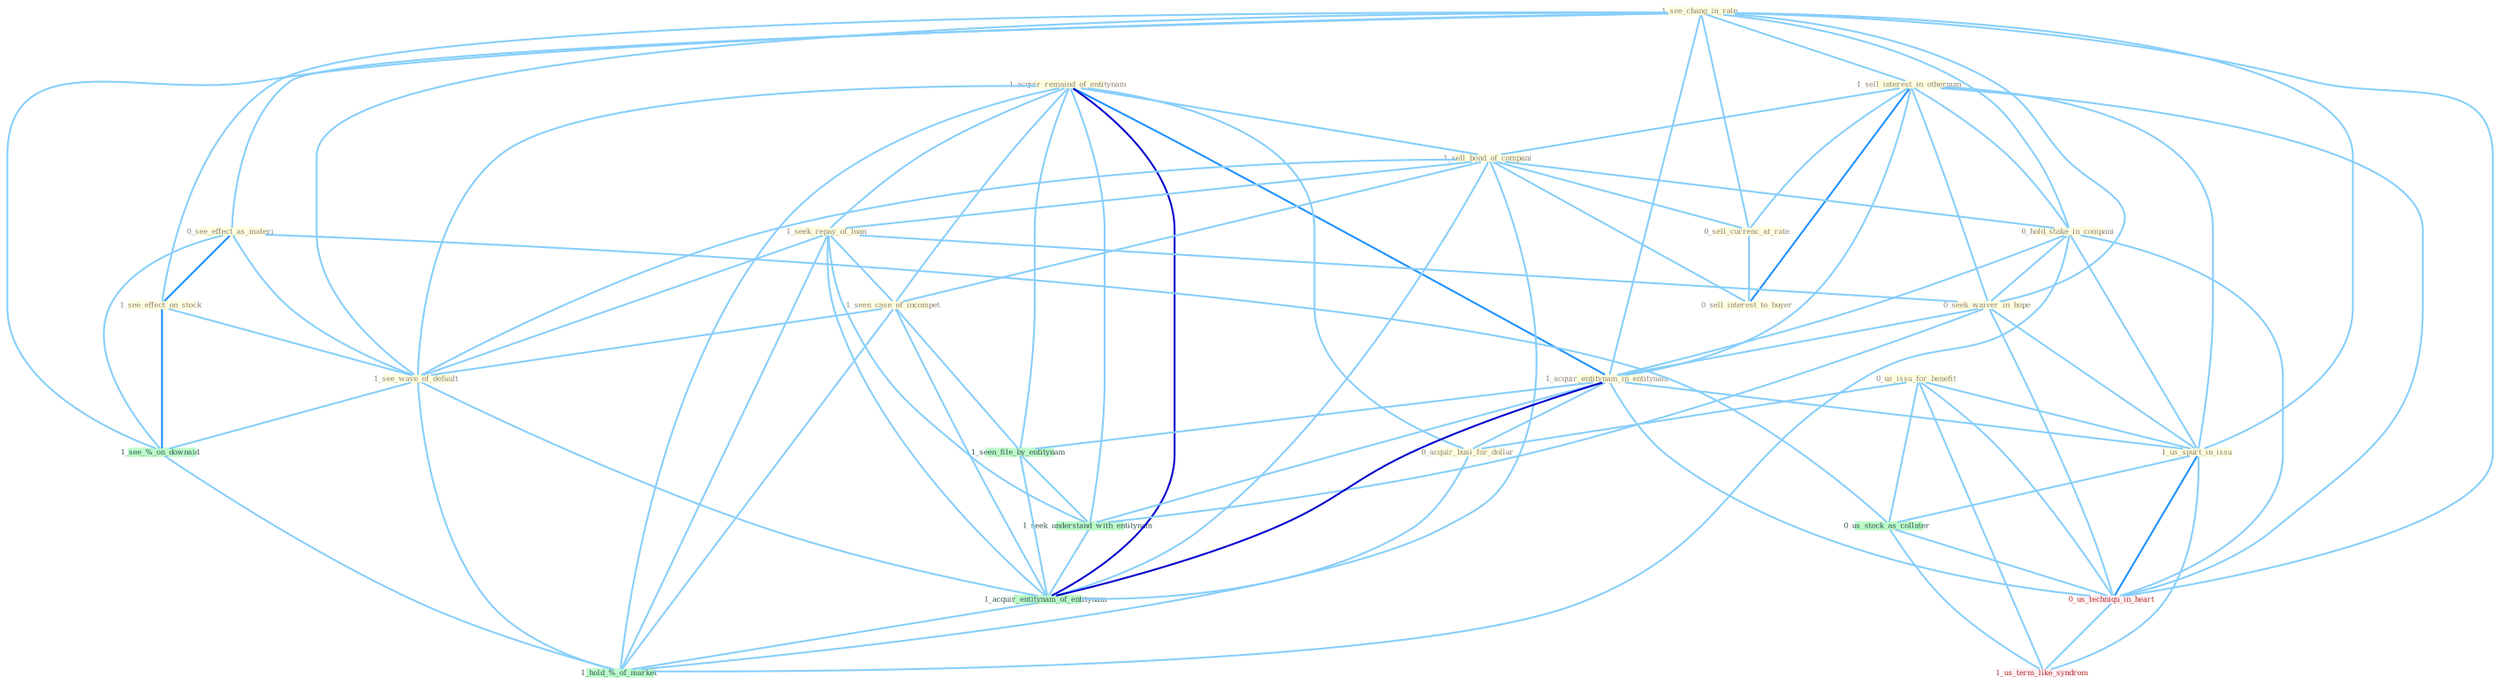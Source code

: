 Graph G{ 
    node
    [shape=polygon,style=filled,width=.5,height=.06,color="#BDFCC9",fixedsize=true,fontsize=4,
    fontcolor="#2f4f4f"];
    {node
    [color="#ffffe0", fontcolor="#8b7d6b"] "1_acquir_remaind_of_entitynam " "1_see_chang_in_rate " "1_sell_interest_in_othernum " "1_sell_bond_of_compani " "0_hold_stake_in_compani " "0_sell_currenc_at_rate " "1_seek_repay_of_loan " "0_seek_waiver_in_hope " "1_seen_case_of_incompet " "0_see_effect_as_materi " "1_acquir_entitynam_in_entitynam " "0_us_issu_for_benefit " "1_us_spurt_in_issu " "0_sell_interest_to_buyer " "0_acquir_busi_for_dollar " "1_see_effect_on_stock " "1_see_wave_of_default "}
{node [color="#fff0f5", fontcolor="#b22222"] "0_us_techniqu_in_heart " "1_us_term_like_syndrom "}
edge [color="#B0E2FF"];

	"1_acquir_remaind_of_entitynam " -- "1_sell_bond_of_compani " [w="1", color="#87cefa" ];
	"1_acquir_remaind_of_entitynam " -- "1_seek_repay_of_loan " [w="1", color="#87cefa" ];
	"1_acquir_remaind_of_entitynam " -- "1_seen_case_of_incompet " [w="1", color="#87cefa" ];
	"1_acquir_remaind_of_entitynam " -- "1_acquir_entitynam_in_entitynam " [w="2", color="#1e90ff" , len=0.8];
	"1_acquir_remaind_of_entitynam " -- "0_acquir_busi_for_dollar " [w="1", color="#87cefa" ];
	"1_acquir_remaind_of_entitynam " -- "1_see_wave_of_default " [w="1", color="#87cefa" ];
	"1_acquir_remaind_of_entitynam " -- "1_seen_file_by_entitynam " [w="1", color="#87cefa" ];
	"1_acquir_remaind_of_entitynam " -- "1_seek_understand_with_entitynam " [w="1", color="#87cefa" ];
	"1_acquir_remaind_of_entitynam " -- "1_acquir_entitynam_of_entitynam " [w="3", color="#0000cd" , len=0.6];
	"1_acquir_remaind_of_entitynam " -- "1_hold_%_of_market " [w="1", color="#87cefa" ];
	"1_see_chang_in_rate " -- "1_sell_interest_in_othernum " [w="1", color="#87cefa" ];
	"1_see_chang_in_rate " -- "0_hold_stake_in_compani " [w="1", color="#87cefa" ];
	"1_see_chang_in_rate " -- "0_sell_currenc_at_rate " [w="1", color="#87cefa" ];
	"1_see_chang_in_rate " -- "0_seek_waiver_in_hope " [w="1", color="#87cefa" ];
	"1_see_chang_in_rate " -- "0_see_effect_as_materi " [w="1", color="#87cefa" ];
	"1_see_chang_in_rate " -- "1_acquir_entitynam_in_entitynam " [w="1", color="#87cefa" ];
	"1_see_chang_in_rate " -- "1_us_spurt_in_issu " [w="1", color="#87cefa" ];
	"1_see_chang_in_rate " -- "1_see_effect_on_stock " [w="1", color="#87cefa" ];
	"1_see_chang_in_rate " -- "1_see_wave_of_default " [w="1", color="#87cefa" ];
	"1_see_chang_in_rate " -- "0_us_techniqu_in_heart " [w="1", color="#87cefa" ];
	"1_see_chang_in_rate " -- "1_see_%_on_downsid " [w="1", color="#87cefa" ];
	"1_sell_interest_in_othernum " -- "1_sell_bond_of_compani " [w="1", color="#87cefa" ];
	"1_sell_interest_in_othernum " -- "0_hold_stake_in_compani " [w="1", color="#87cefa" ];
	"1_sell_interest_in_othernum " -- "0_sell_currenc_at_rate " [w="1", color="#87cefa" ];
	"1_sell_interest_in_othernum " -- "0_seek_waiver_in_hope " [w="1", color="#87cefa" ];
	"1_sell_interest_in_othernum " -- "1_acquir_entitynam_in_entitynam " [w="1", color="#87cefa" ];
	"1_sell_interest_in_othernum " -- "1_us_spurt_in_issu " [w="1", color="#87cefa" ];
	"1_sell_interest_in_othernum " -- "0_sell_interest_to_buyer " [w="2", color="#1e90ff" , len=0.8];
	"1_sell_interest_in_othernum " -- "0_us_techniqu_in_heart " [w="1", color="#87cefa" ];
	"1_sell_bond_of_compani " -- "0_hold_stake_in_compani " [w="1", color="#87cefa" ];
	"1_sell_bond_of_compani " -- "0_sell_currenc_at_rate " [w="1", color="#87cefa" ];
	"1_sell_bond_of_compani " -- "1_seek_repay_of_loan " [w="1", color="#87cefa" ];
	"1_sell_bond_of_compani " -- "1_seen_case_of_incompet " [w="1", color="#87cefa" ];
	"1_sell_bond_of_compani " -- "0_sell_interest_to_buyer " [w="1", color="#87cefa" ];
	"1_sell_bond_of_compani " -- "1_see_wave_of_default " [w="1", color="#87cefa" ];
	"1_sell_bond_of_compani " -- "1_acquir_entitynam_of_entitynam " [w="1", color="#87cefa" ];
	"1_sell_bond_of_compani " -- "1_hold_%_of_market " [w="1", color="#87cefa" ];
	"0_hold_stake_in_compani " -- "0_seek_waiver_in_hope " [w="1", color="#87cefa" ];
	"0_hold_stake_in_compani " -- "1_acquir_entitynam_in_entitynam " [w="1", color="#87cefa" ];
	"0_hold_stake_in_compani " -- "1_us_spurt_in_issu " [w="1", color="#87cefa" ];
	"0_hold_stake_in_compani " -- "0_us_techniqu_in_heart " [w="1", color="#87cefa" ];
	"0_hold_stake_in_compani " -- "1_hold_%_of_market " [w="1", color="#87cefa" ];
	"0_sell_currenc_at_rate " -- "0_sell_interest_to_buyer " [w="1", color="#87cefa" ];
	"1_seek_repay_of_loan " -- "0_seek_waiver_in_hope " [w="1", color="#87cefa" ];
	"1_seek_repay_of_loan " -- "1_seen_case_of_incompet " [w="1", color="#87cefa" ];
	"1_seek_repay_of_loan " -- "1_see_wave_of_default " [w="1", color="#87cefa" ];
	"1_seek_repay_of_loan " -- "1_seek_understand_with_entitynam " [w="1", color="#87cefa" ];
	"1_seek_repay_of_loan " -- "1_acquir_entitynam_of_entitynam " [w="1", color="#87cefa" ];
	"1_seek_repay_of_loan " -- "1_hold_%_of_market " [w="1", color="#87cefa" ];
	"0_seek_waiver_in_hope " -- "1_acquir_entitynam_in_entitynam " [w="1", color="#87cefa" ];
	"0_seek_waiver_in_hope " -- "1_us_spurt_in_issu " [w="1", color="#87cefa" ];
	"0_seek_waiver_in_hope " -- "1_seek_understand_with_entitynam " [w="1", color="#87cefa" ];
	"0_seek_waiver_in_hope " -- "0_us_techniqu_in_heart " [w="1", color="#87cefa" ];
	"1_seen_case_of_incompet " -- "1_see_wave_of_default " [w="1", color="#87cefa" ];
	"1_seen_case_of_incompet " -- "1_seen_file_by_entitynam " [w="1", color="#87cefa" ];
	"1_seen_case_of_incompet " -- "1_acquir_entitynam_of_entitynam " [w="1", color="#87cefa" ];
	"1_seen_case_of_incompet " -- "1_hold_%_of_market " [w="1", color="#87cefa" ];
	"0_see_effect_as_materi " -- "1_see_effect_on_stock " [w="2", color="#1e90ff" , len=0.8];
	"0_see_effect_as_materi " -- "1_see_wave_of_default " [w="1", color="#87cefa" ];
	"0_see_effect_as_materi " -- "0_us_stock_as_collater " [w="1", color="#87cefa" ];
	"0_see_effect_as_materi " -- "1_see_%_on_downsid " [w="1", color="#87cefa" ];
	"1_acquir_entitynam_in_entitynam " -- "1_us_spurt_in_issu " [w="1", color="#87cefa" ];
	"1_acquir_entitynam_in_entitynam " -- "0_acquir_busi_for_dollar " [w="1", color="#87cefa" ];
	"1_acquir_entitynam_in_entitynam " -- "1_seen_file_by_entitynam " [w="1", color="#87cefa" ];
	"1_acquir_entitynam_in_entitynam " -- "1_seek_understand_with_entitynam " [w="1", color="#87cefa" ];
	"1_acquir_entitynam_in_entitynam " -- "1_acquir_entitynam_of_entitynam " [w="3", color="#0000cd" , len=0.6];
	"1_acquir_entitynam_in_entitynam " -- "0_us_techniqu_in_heart " [w="1", color="#87cefa" ];
	"0_us_issu_for_benefit " -- "1_us_spurt_in_issu " [w="1", color="#87cefa" ];
	"0_us_issu_for_benefit " -- "0_acquir_busi_for_dollar " [w="1", color="#87cefa" ];
	"0_us_issu_for_benefit " -- "0_us_stock_as_collater " [w="1", color="#87cefa" ];
	"0_us_issu_for_benefit " -- "0_us_techniqu_in_heart " [w="1", color="#87cefa" ];
	"0_us_issu_for_benefit " -- "1_us_term_like_syndrom " [w="1", color="#87cefa" ];
	"1_us_spurt_in_issu " -- "0_us_stock_as_collater " [w="1", color="#87cefa" ];
	"1_us_spurt_in_issu " -- "0_us_techniqu_in_heart " [w="2", color="#1e90ff" , len=0.8];
	"1_us_spurt_in_issu " -- "1_us_term_like_syndrom " [w="1", color="#87cefa" ];
	"0_acquir_busi_for_dollar " -- "1_acquir_entitynam_of_entitynam " [w="1", color="#87cefa" ];
	"1_see_effect_on_stock " -- "1_see_wave_of_default " [w="1", color="#87cefa" ];
	"1_see_effect_on_stock " -- "1_see_%_on_downsid " [w="2", color="#1e90ff" , len=0.8];
	"1_see_wave_of_default " -- "1_acquir_entitynam_of_entitynam " [w="1", color="#87cefa" ];
	"1_see_wave_of_default " -- "1_see_%_on_downsid " [w="1", color="#87cefa" ];
	"1_see_wave_of_default " -- "1_hold_%_of_market " [w="1", color="#87cefa" ];
	"1_seen_file_by_entitynam " -- "1_seek_understand_with_entitynam " [w="1", color="#87cefa" ];
	"1_seen_file_by_entitynam " -- "1_acquir_entitynam_of_entitynam " [w="1", color="#87cefa" ];
	"0_us_stock_as_collater " -- "0_us_techniqu_in_heart " [w="1", color="#87cefa" ];
	"0_us_stock_as_collater " -- "1_us_term_like_syndrom " [w="1", color="#87cefa" ];
	"1_seek_understand_with_entitynam " -- "1_acquir_entitynam_of_entitynam " [w="1", color="#87cefa" ];
	"1_acquir_entitynam_of_entitynam " -- "1_hold_%_of_market " [w="1", color="#87cefa" ];
	"0_us_techniqu_in_heart " -- "1_us_term_like_syndrom " [w="1", color="#87cefa" ];
	"1_see_%_on_downsid " -- "1_hold_%_of_market " [w="1", color="#87cefa" ];
}